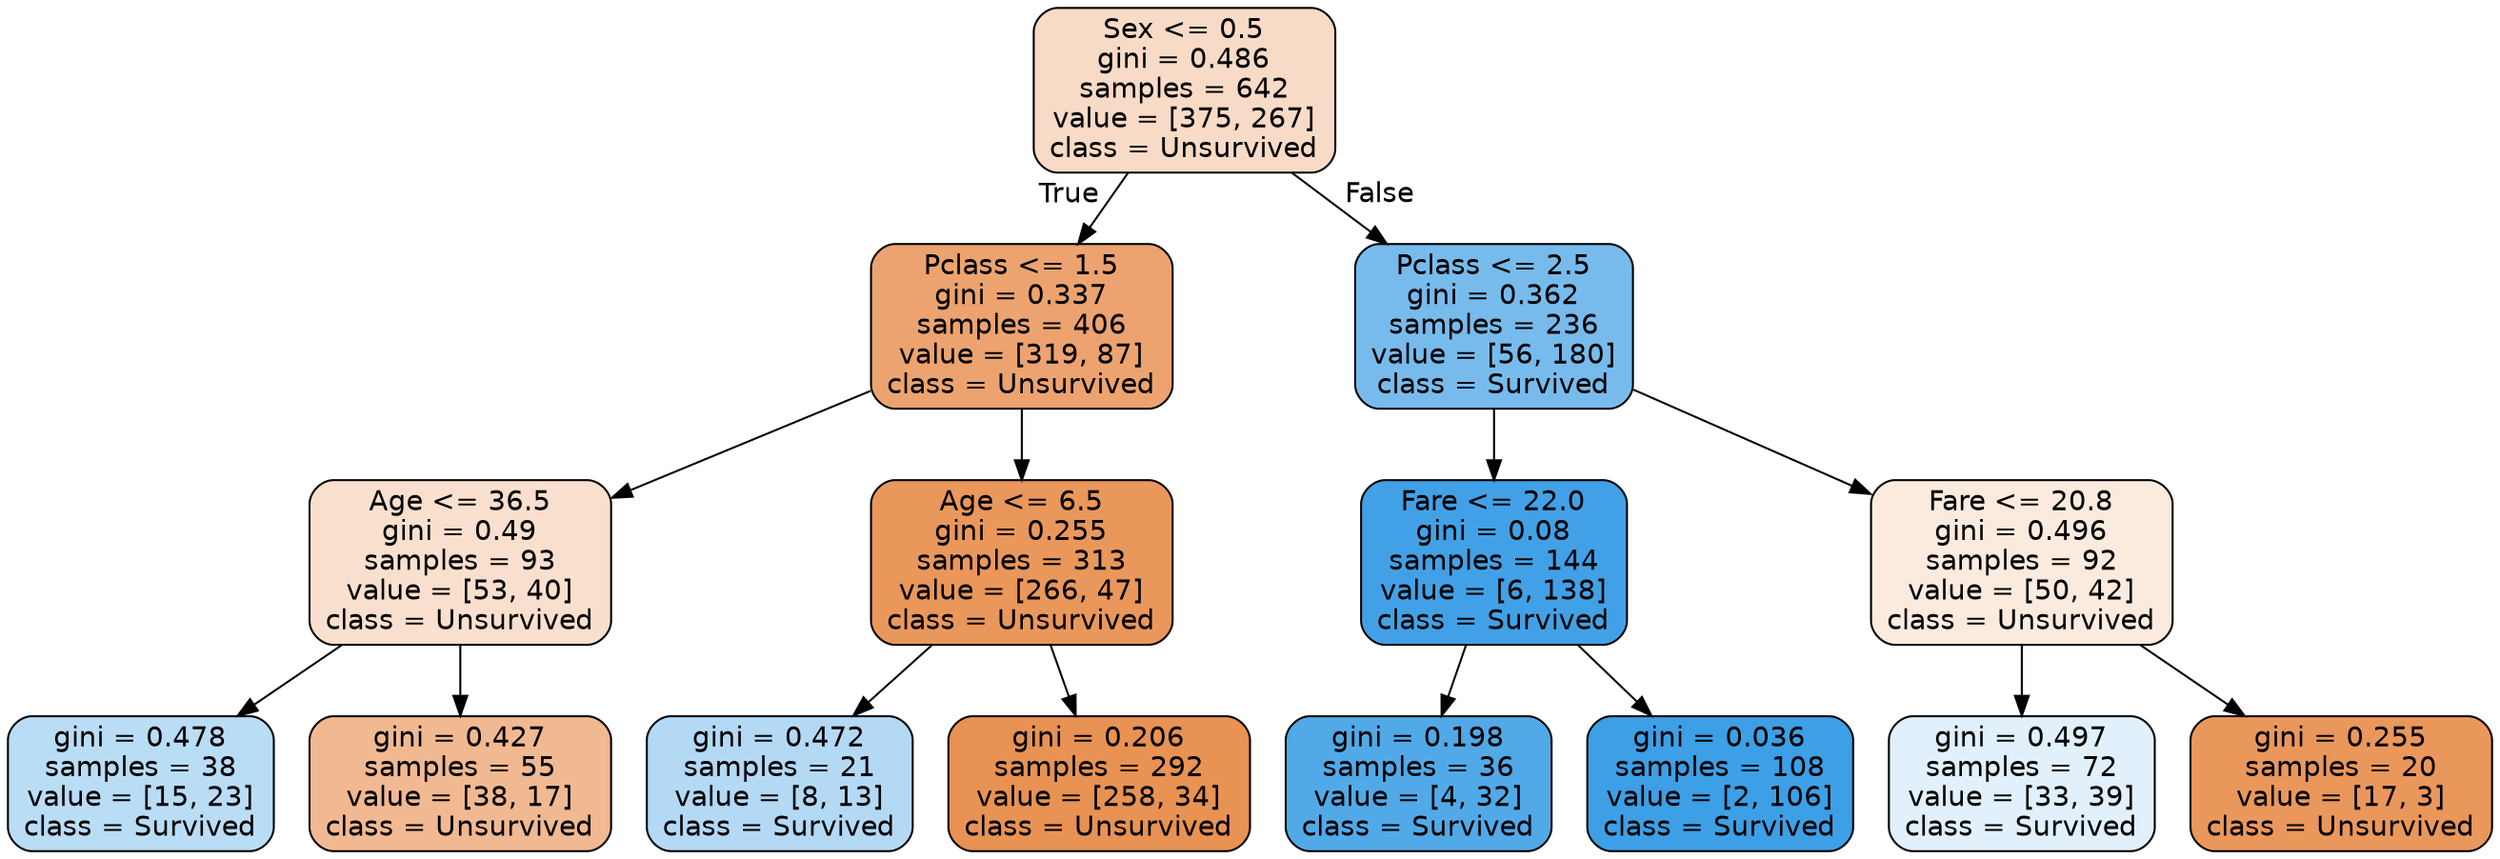 digraph Tree {
node [shape=box, style="filled, rounded", color="black", fontname="helvetica"] ;
edge [fontname="helvetica"] ;
0 [label="Sex <= 0.5\ngini = 0.486\nsamples = 642\nvalue = [375, 267]\nclass = Unsurvived", fillcolor="#f8dbc6"] ;
1 [label="Pclass <= 1.5\ngini = 0.337\nsamples = 406\nvalue = [319, 87]\nclass = Unsurvived", fillcolor="#eca36f"] ;
0 -> 1 [labeldistance=2.5, labelangle=45, headlabel="True"] ;
2 [label="Age <= 36.5\ngini = 0.49\nsamples = 93\nvalue = [53, 40]\nclass = Unsurvived", fillcolor="#f9e0ce"] ;
1 -> 2 ;
3 [label="gini = 0.478\nsamples = 38\nvalue = [15, 23]\nclass = Survived", fillcolor="#baddf6"] ;
2 -> 3 ;
4 [label="gini = 0.427\nsamples = 55\nvalue = [38, 17]\nclass = Unsurvived", fillcolor="#f1b992"] ;
2 -> 4 ;
5 [label="Age <= 6.5\ngini = 0.255\nsamples = 313\nvalue = [266, 47]\nclass = Unsurvived", fillcolor="#ea975c"] ;
1 -> 5 ;
6 [label="gini = 0.472\nsamples = 21\nvalue = [8, 13]\nclass = Survived", fillcolor="#b3d9f5"] ;
5 -> 6 ;
7 [label="gini = 0.206\nsamples = 292\nvalue = [258, 34]\nclass = Unsurvived", fillcolor="#e89253"] ;
5 -> 7 ;
8 [label="Pclass <= 2.5\ngini = 0.362\nsamples = 236\nvalue = [56, 180]\nclass = Survived", fillcolor="#77bbed"] ;
0 -> 8 [labeldistance=2.5, labelangle=-45, headlabel="False"] ;
9 [label="Fare <= 22.0\ngini = 0.08\nsamples = 144\nvalue = [6, 138]\nclass = Survived", fillcolor="#42a1e6"] ;
8 -> 9 ;
10 [label="gini = 0.198\nsamples = 36\nvalue = [4, 32]\nclass = Survived", fillcolor="#52a9e8"] ;
9 -> 10 ;
11 [label="gini = 0.036\nsamples = 108\nvalue = [2, 106]\nclass = Survived", fillcolor="#3d9fe5"] ;
9 -> 11 ;
12 [label="Fare <= 20.8\ngini = 0.496\nsamples = 92\nvalue = [50, 42]\nclass = Unsurvived", fillcolor="#fbebdf"] ;
8 -> 12 ;
13 [label="gini = 0.497\nsamples = 72\nvalue = [33, 39]\nclass = Survived", fillcolor="#e1f0fb"] ;
12 -> 13 ;
14 [label="gini = 0.255\nsamples = 20\nvalue = [17, 3]\nclass = Unsurvived", fillcolor="#ea975c"] ;
12 -> 14 ;
}